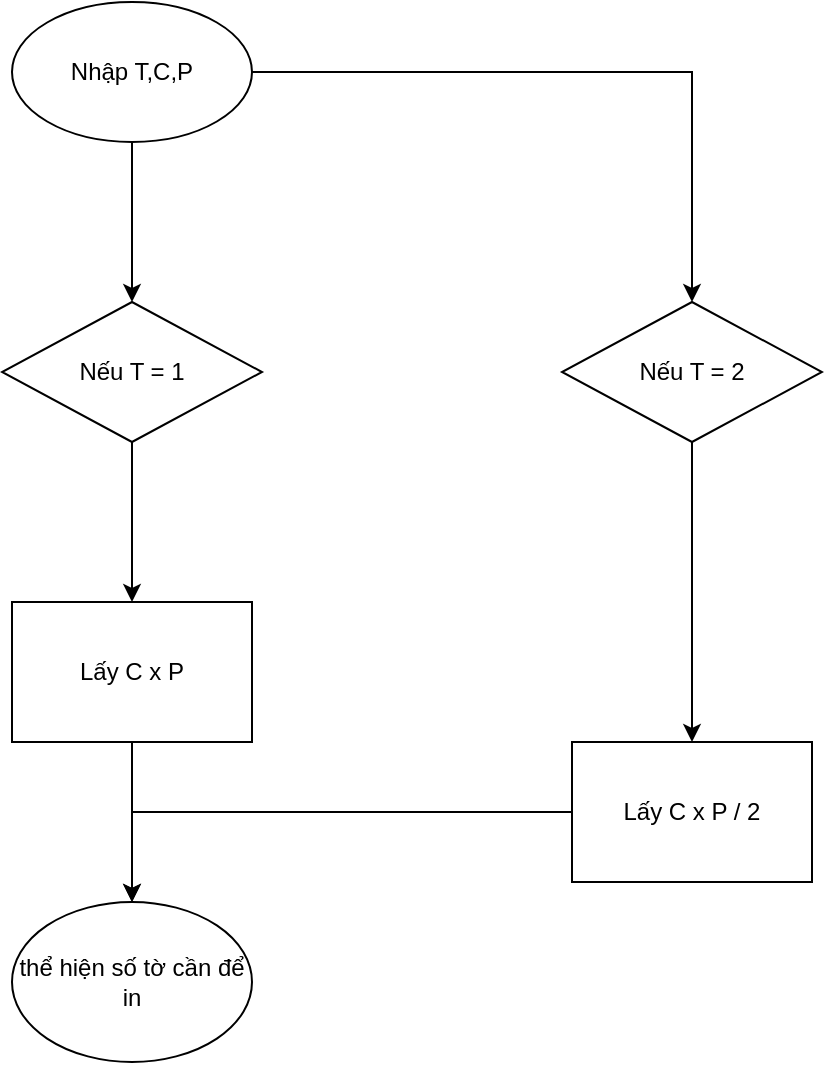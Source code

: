 <mxfile version="21.4.0" type="device">
  <diagram name="Page-1" id="p66TvMcl0RsqeV4ABMDc">
    <mxGraphModel dx="1393" dy="758" grid="1" gridSize="10" guides="1" tooltips="1" connect="1" arrows="1" fold="1" page="1" pageScale="1" pageWidth="850" pageHeight="1100" math="0" shadow="0">
      <root>
        <mxCell id="0" />
        <mxCell id="1" parent="0" />
        <mxCell id="_8NUbsmoJOji2zT5kaU6-4" style="edgeStyle=orthogonalEdgeStyle;rounded=0;orthogonalLoop=1;jettySize=auto;html=1;entryX=0.5;entryY=0;entryDx=0;entryDy=0;" edge="1" parent="1" source="_8NUbsmoJOji2zT5kaU6-1" target="_8NUbsmoJOji2zT5kaU6-2">
          <mxGeometry relative="1" as="geometry" />
        </mxCell>
        <mxCell id="_8NUbsmoJOji2zT5kaU6-9" style="edgeStyle=orthogonalEdgeStyle;rounded=0;orthogonalLoop=1;jettySize=auto;html=1;entryX=0.5;entryY=0;entryDx=0;entryDy=0;" edge="1" parent="1" source="_8NUbsmoJOji2zT5kaU6-1" target="_8NUbsmoJOji2zT5kaU6-10">
          <mxGeometry relative="1" as="geometry">
            <mxPoint x="595" y="240" as="targetPoint" />
          </mxGeometry>
        </mxCell>
        <mxCell id="_8NUbsmoJOji2zT5kaU6-1" value="Nhập T,C,P" style="ellipse;whiteSpace=wrap;html=1;" vertex="1" parent="1">
          <mxGeometry x="225" y="120" width="120" height="70" as="geometry" />
        </mxCell>
        <mxCell id="_8NUbsmoJOji2zT5kaU6-6" style="edgeStyle=orthogonalEdgeStyle;rounded=0;orthogonalLoop=1;jettySize=auto;html=1;entryX=0.5;entryY=0;entryDx=0;entryDy=0;" edge="1" parent="1" source="_8NUbsmoJOji2zT5kaU6-2" target="_8NUbsmoJOji2zT5kaU6-5">
          <mxGeometry relative="1" as="geometry" />
        </mxCell>
        <mxCell id="_8NUbsmoJOji2zT5kaU6-2" value="Nếu T = 1" style="rhombus;whiteSpace=wrap;html=1;" vertex="1" parent="1">
          <mxGeometry x="220" y="270" width="130" height="70" as="geometry" />
        </mxCell>
        <mxCell id="_8NUbsmoJOji2zT5kaU6-8" style="edgeStyle=orthogonalEdgeStyle;rounded=0;orthogonalLoop=1;jettySize=auto;html=1;entryX=0.5;entryY=0;entryDx=0;entryDy=0;" edge="1" parent="1" source="_8NUbsmoJOji2zT5kaU6-5" target="_8NUbsmoJOji2zT5kaU6-7">
          <mxGeometry relative="1" as="geometry" />
        </mxCell>
        <mxCell id="_8NUbsmoJOji2zT5kaU6-5" value="Lấy C x P" style="rounded=0;whiteSpace=wrap;html=1;" vertex="1" parent="1">
          <mxGeometry x="225" y="420" width="120" height="70" as="geometry" />
        </mxCell>
        <mxCell id="_8NUbsmoJOji2zT5kaU6-7" value="thể hiện số tờ cần để in" style="ellipse;whiteSpace=wrap;html=1;" vertex="1" parent="1">
          <mxGeometry x="225" y="570" width="120" height="80" as="geometry" />
        </mxCell>
        <mxCell id="_8NUbsmoJOji2zT5kaU6-12" style="edgeStyle=orthogonalEdgeStyle;rounded=0;orthogonalLoop=1;jettySize=auto;html=1;entryX=0.5;entryY=0;entryDx=0;entryDy=0;" edge="1" parent="1" source="_8NUbsmoJOji2zT5kaU6-10" target="_8NUbsmoJOji2zT5kaU6-11">
          <mxGeometry relative="1" as="geometry" />
        </mxCell>
        <mxCell id="_8NUbsmoJOji2zT5kaU6-10" value="Nếu T = 2" style="rhombus;whiteSpace=wrap;html=1;" vertex="1" parent="1">
          <mxGeometry x="500" y="270" width="130" height="70" as="geometry" />
        </mxCell>
        <mxCell id="_8NUbsmoJOji2zT5kaU6-14" style="edgeStyle=orthogonalEdgeStyle;rounded=0;orthogonalLoop=1;jettySize=auto;html=1;" edge="1" parent="1" source="_8NUbsmoJOji2zT5kaU6-11" target="_8NUbsmoJOji2zT5kaU6-7">
          <mxGeometry relative="1" as="geometry" />
        </mxCell>
        <mxCell id="_8NUbsmoJOji2zT5kaU6-11" value="Lấy C x P / 2" style="rounded=0;whiteSpace=wrap;html=1;" vertex="1" parent="1">
          <mxGeometry x="505" y="490" width="120" height="70" as="geometry" />
        </mxCell>
      </root>
    </mxGraphModel>
  </diagram>
</mxfile>

